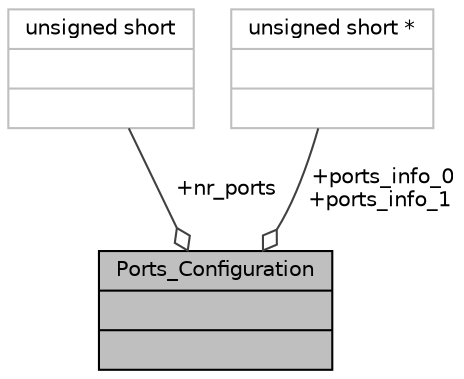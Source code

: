 digraph "Ports_Configuration"
{
  edge [fontname="Helvetica",fontsize="10",labelfontname="Helvetica",labelfontsize="10"];
  node [fontname="Helvetica",fontsize="10",shape=record];
  Node1 [label="{Ports_Configuration\n||}",height=0.2,width=0.4,color="black", fillcolor="grey75", style="filled" fontcolor="black"];
  Node2 -> Node1 [color="grey25",fontsize="10",style="solid",label=" +nr_ports" ,arrowhead="odiamond",fontname="Helvetica"];
  Node2 [label="{unsigned short\n||}",height=0.2,width=0.4,color="grey75", fillcolor="white", style="filled"];
  Node3 -> Node1 [color="grey25",fontsize="10",style="solid",label=" +ports_info_0\n+ports_info_1" ,arrowhead="odiamond",fontname="Helvetica"];
  Node3 [label="{unsigned short *\n||}",height=0.2,width=0.4,color="grey75", fillcolor="white", style="filled"];
}
